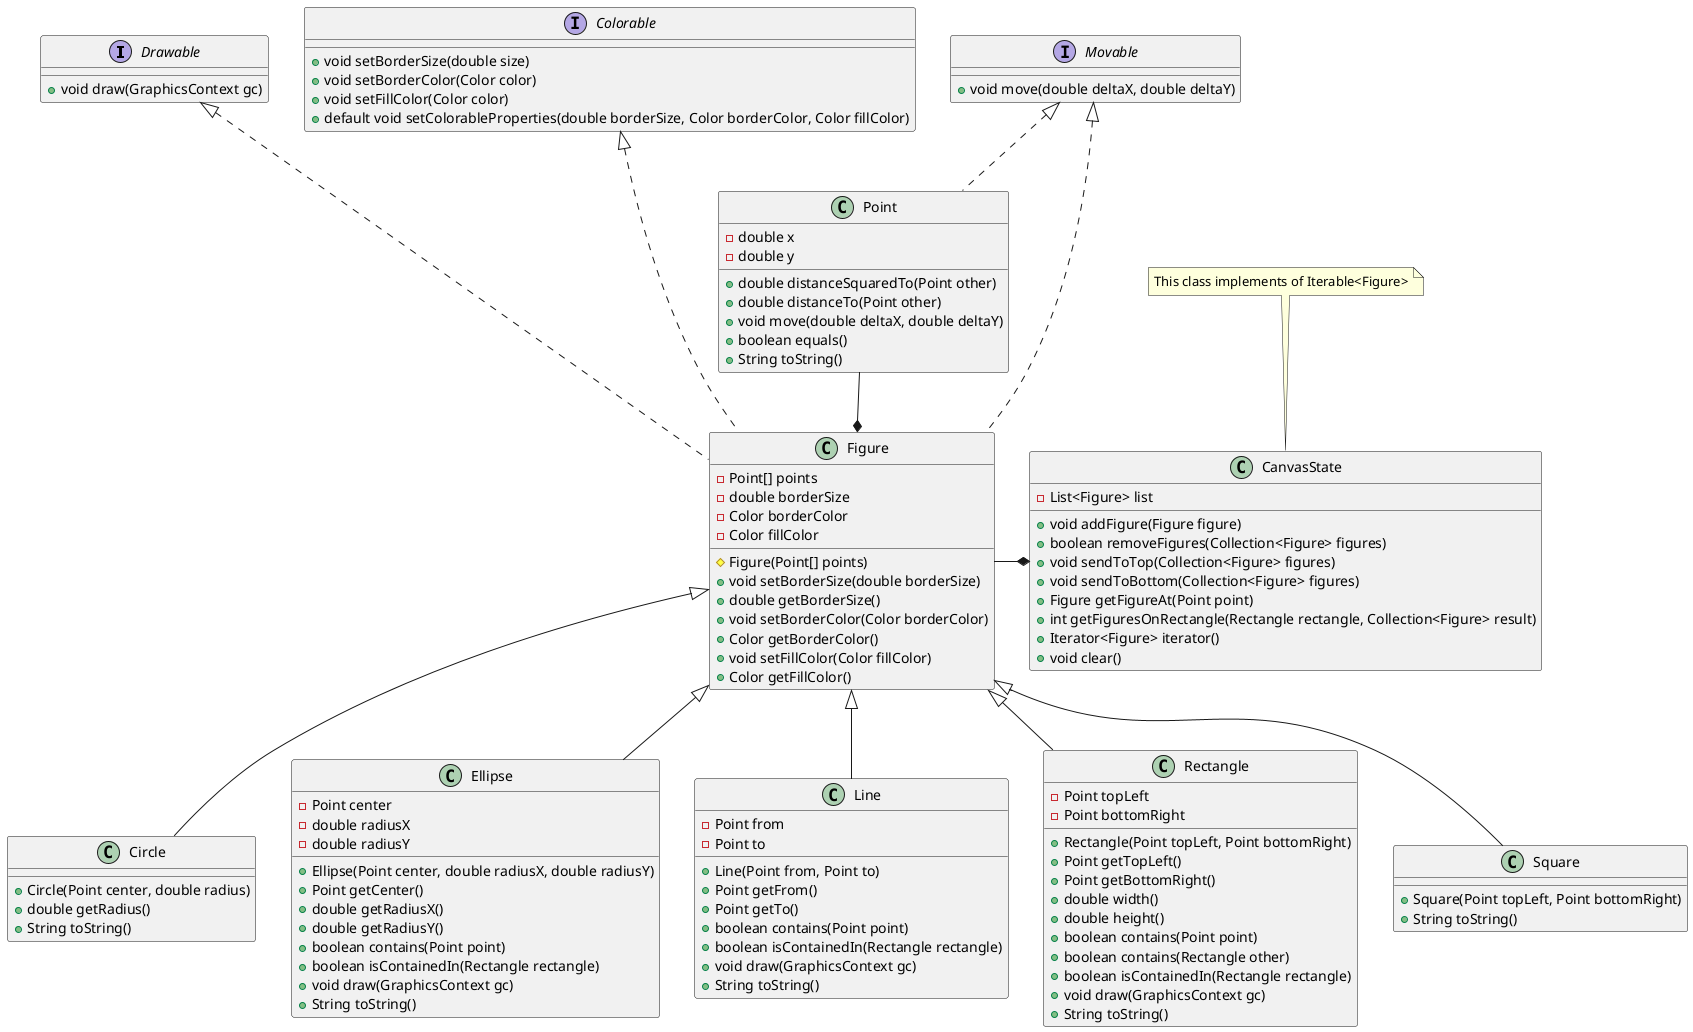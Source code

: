 @startuml

interface Drawable{
+void draw(GraphicsContext gc)
}

interface Colorable{
+void setBorderSize(double size)
+void setBorderColor(Color color)
+void setFillColor(Color color)
+default void setColorableProperties(double borderSize, Color borderColor, Color fillColor)
}

interface Movable{
+void move(double deltaX, double deltaY)
}

Drawable -[hidden] Colorable
Colorable -[hidden] Movable

abstract class Figure{
-Point[] points
-double borderSize
-Color borderColor
-Color fillColor

#Figure(Point[] points)
+void setBorderSize(double borderSize)
+double getBorderSize()
+void setBorderColor(Color borderColor)
+Color getBorderColor()
+void setFillColor(Color fillColor)
+Color getFillColor()
}
class Figure implements Drawable
class Figure implements Colorable
class Figure implements Movable
Figure *-up- Point

class CanvasState{
-List<Figure> list
+void addFigure(Figure figure)
+boolean removeFigures(Collection<Figure> figures)
+void sendToTop(Collection<Figure> figures)
+void sendToBottom(Collection<Figure> figures)
+Figure getFigureAt(Point point)
+int getFiguresOnRectangle(Rectangle rectangle, Collection<Figure> result)
+Iterator<Figure> iterator()
+void clear()
}

CanvasState *-left- Figure

class Circle{
+Circle(Point center, double radius)
+double getRadius()
+String toString()
}

class Ellipse{
-Point center
-double radiusX
-double radiusY

+Ellipse(Point center, double radiusX, double radiusY)
+Point getCenter()
+double getRadiusX()
+double getRadiusY()
+boolean contains(Point point)
+boolean isContainedIn(Rectangle rectangle)
+void draw(GraphicsContext gc)
+String toString()
}

class Line{
-Point from
-Point to

+Line(Point from, Point to)
+Point getFrom()
+Point getTo()
+boolean contains(Point point)
+boolean isContainedIn(Rectangle rectangle)
+void draw(GraphicsContext gc)
+String toString()
}

class Point{
-double x
-double y

+double distanceSquaredTo(Point other)
+double distanceTo(Point other)
+void move(double deltaX, double deltaY)
+boolean equals()
+String toString()
}

class Point implements Movable

class Rectangle{
-Point topLeft
-Point bottomRight

+Rectangle(Point topLeft, Point bottomRight)
+Point getTopLeft()
+Point getBottomRight()
+double width()
+double height()
+boolean contains(Point point)
+boolean contains(Rectangle other)
+boolean isContainedIn(Rectangle rectangle)
+void draw(GraphicsContext gc)
+String toString()
}

class Square{
+Square(Point topLeft, Point bottomRight)
+String toString()
}

class Circle extends Figure
class Ellipse extends Figure
class Rectangle extends Figure
class Square extends Figure
class Line extends Figure

note top of CanvasState
This class implements of Iterable<Figure>
end note
@enduml